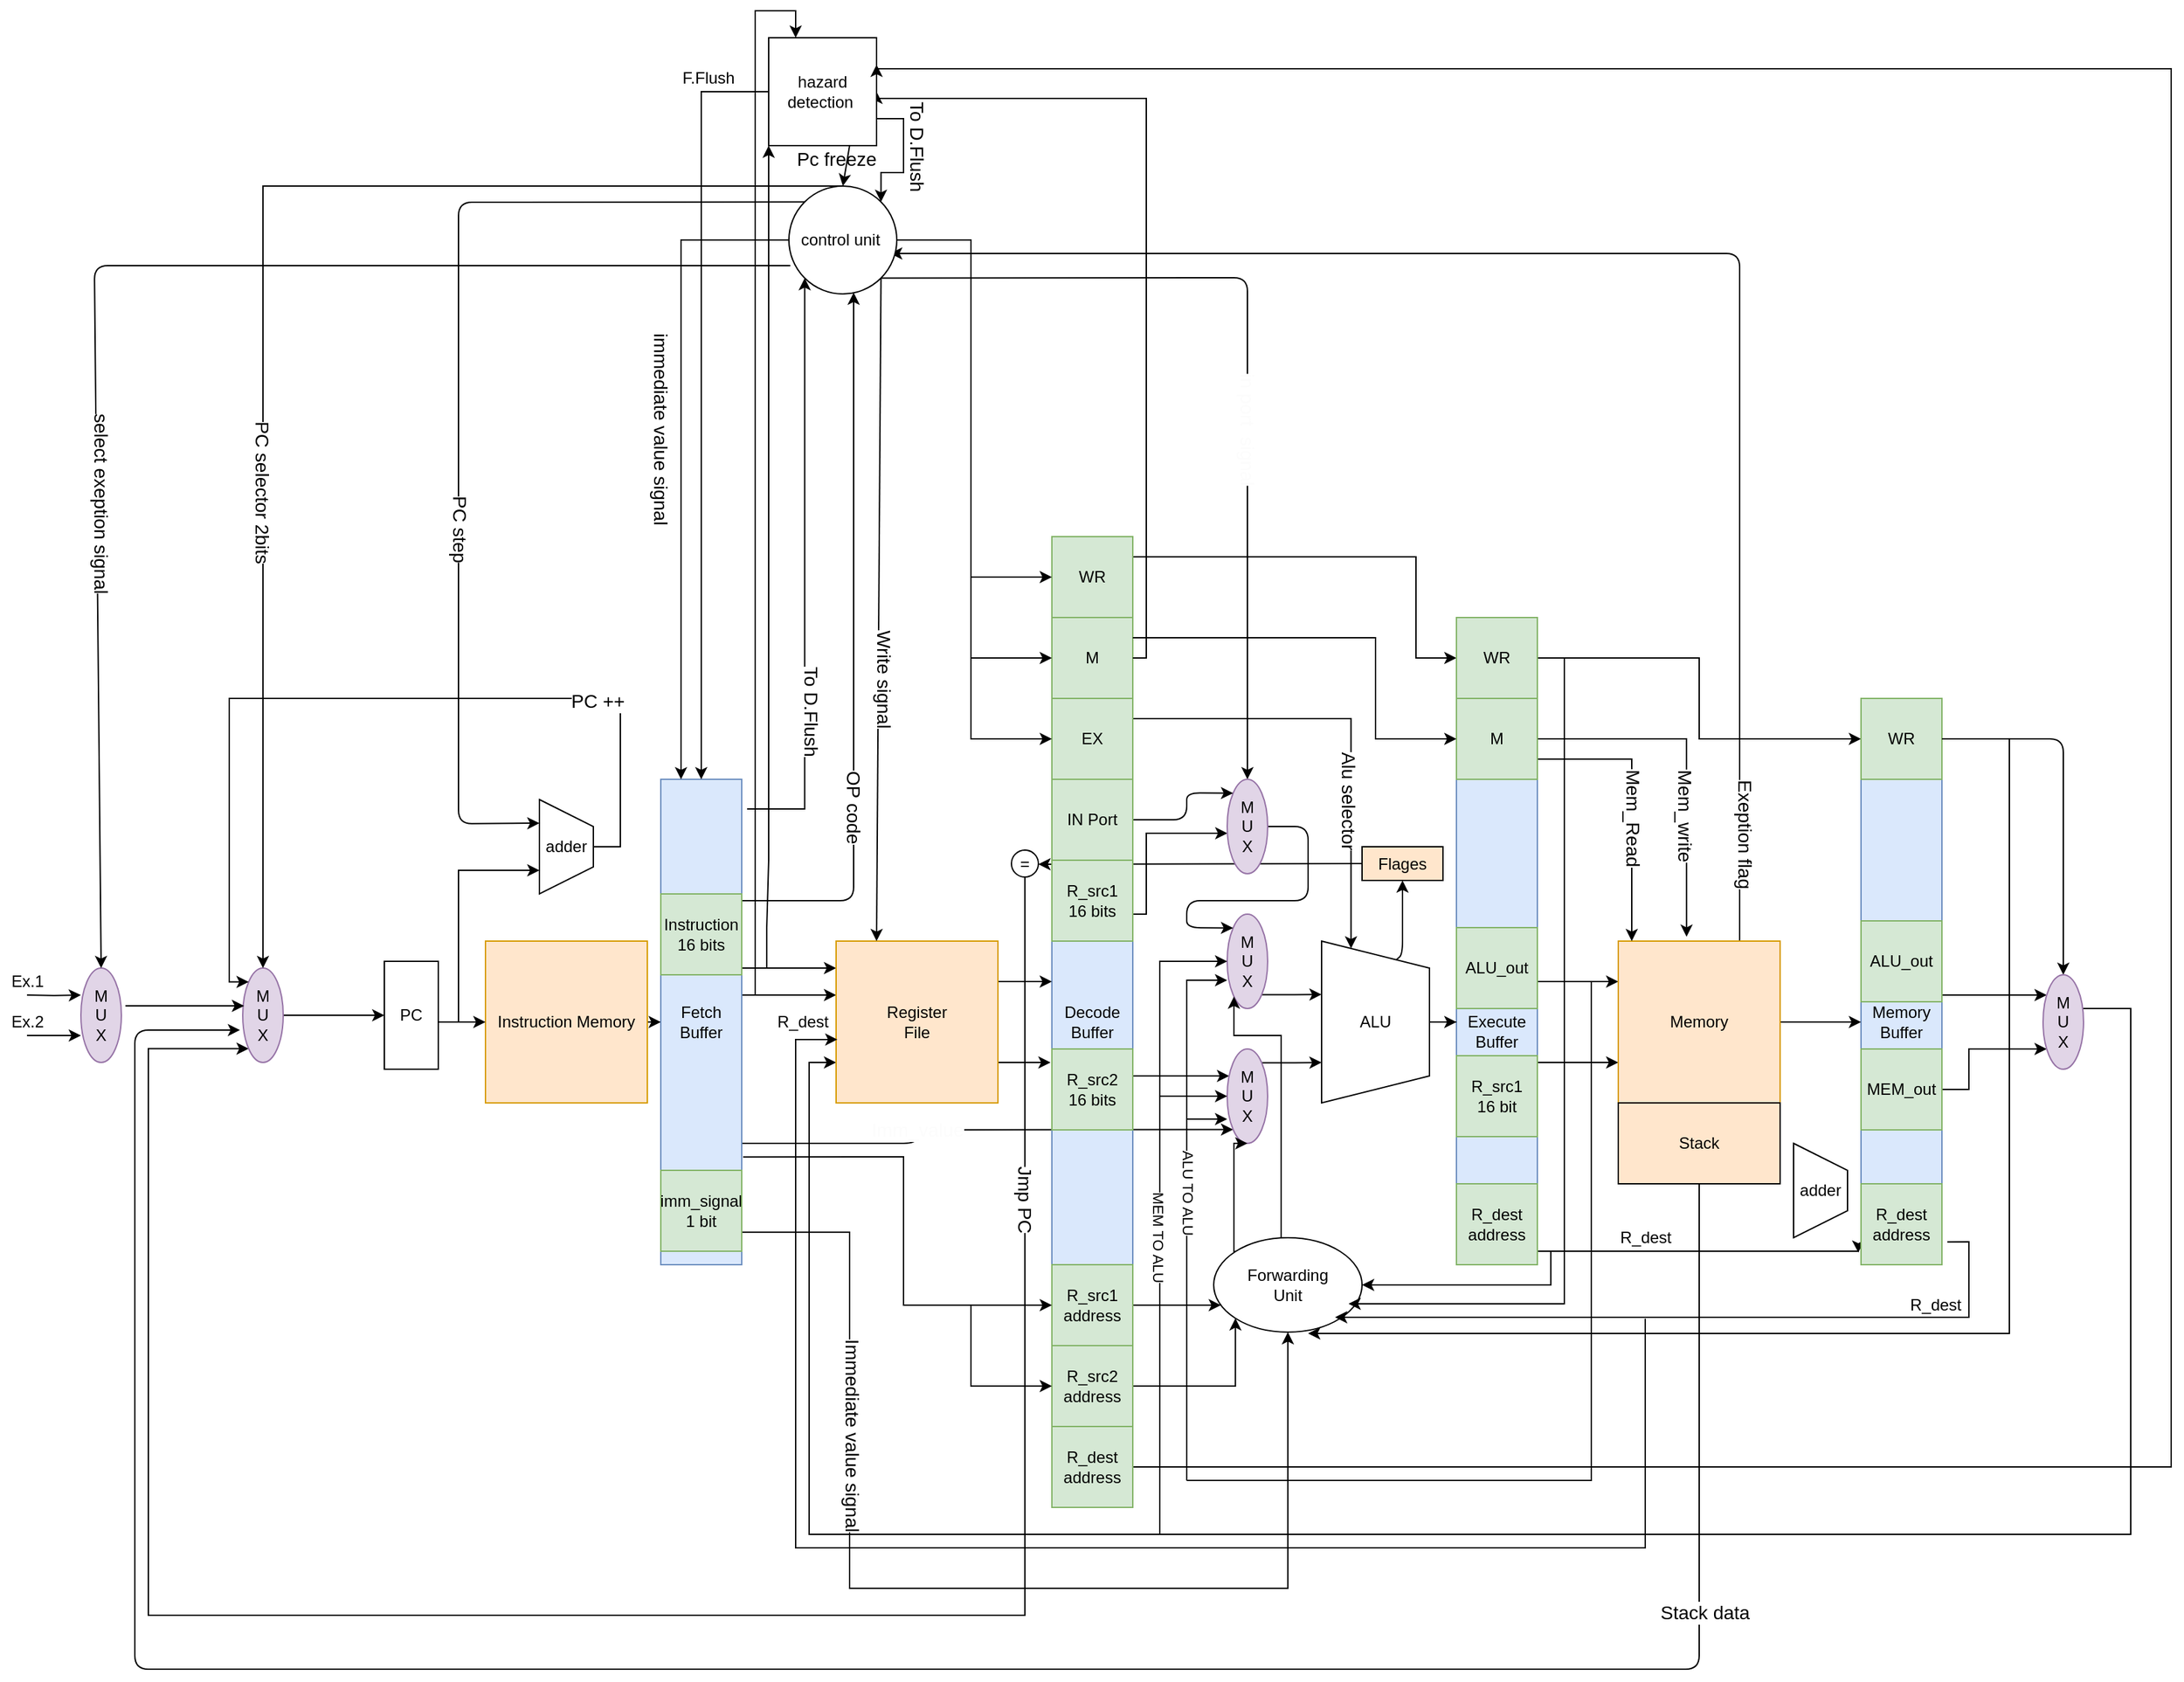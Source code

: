 <mxfile>
    <diagram id="UJL6824CqROOyuCpoqxd" name="Page-1">
        <mxGraphModel dx="753" dy="1568" grid="1" gridSize="10" guides="1" tooltips="1" connect="1" arrows="1" fold="1" page="1" pageScale="1" pageWidth="850" pageHeight="1100" background="none" math="0" shadow="0">
            <root>
                <mxCell id="0"/>
                <mxCell id="1" parent="0"/>
                <mxCell id="RfPPVsYAJoz4dsqOc-ON-9" style="edgeStyle=orthogonalEdgeStyle;rounded=0;orthogonalLoop=1;jettySize=auto;html=1;entryX=0;entryY=0.5;entryDx=0;entryDy=0;" parent="1" source="RfPPVsYAJoz4dsqOc-ON-1" target="RfPPVsYAJoz4dsqOc-ON-8" edge="1">
                    <mxGeometry relative="1" as="geometry"/>
                </mxCell>
                <mxCell id="RfPPVsYAJoz4dsqOc-ON-1" value="&lt;font color=&quot;#000000&quot;&gt;Instruction Memory&lt;/font&gt;" style="whiteSpace=wrap;html=1;aspect=fixed;fillColor=#ffe6cc;strokeColor=#d79b00;" parent="1" vertex="1">
                    <mxGeometry x="480" y="460" width="120" height="120" as="geometry"/>
                </mxCell>
                <mxCell id="RfPPVsYAJoz4dsqOc-ON-5" style="edgeStyle=orthogonalEdgeStyle;rounded=0;orthogonalLoop=1;jettySize=auto;html=1;entryX=0;entryY=0.5;entryDx=0;entryDy=0;" parent="1" source="RfPPVsYAJoz4dsqOc-ON-4" target="RfPPVsYAJoz4dsqOc-ON-1" edge="1">
                    <mxGeometry relative="1" as="geometry">
                        <Array as="points">
                            <mxPoint x="460" y="520"/>
                            <mxPoint x="460" y="520"/>
                        </Array>
                    </mxGeometry>
                </mxCell>
                <mxCell id="RfPPVsYAJoz4dsqOc-ON-4" value="PC" style="rounded=0;whiteSpace=wrap;html=1;direction=south;" parent="1" vertex="1">
                    <mxGeometry x="405" y="475" width="40" height="80" as="geometry"/>
                </mxCell>
                <mxCell id="RfPPVsYAJoz4dsqOc-ON-34" value="" style="edgeStyle=orthogonalEdgeStyle;rounded=0;orthogonalLoop=1;jettySize=auto;html=1;" parent="1" source="RfPPVsYAJoz4dsqOc-ON-8" target="RfPPVsYAJoz4dsqOc-ON-13" edge="1">
                    <mxGeometry relative="1" as="geometry">
                        <Array as="points">
                            <mxPoint x="720" y="480"/>
                            <mxPoint x="720" y="480"/>
                        </Array>
                    </mxGeometry>
                </mxCell>
                <mxCell id="RfPPVsYAJoz4dsqOc-ON-35" value="" style="edgeStyle=orthogonalEdgeStyle;rounded=0;orthogonalLoop=1;jettySize=auto;html=1;" parent="1" source="RfPPVsYAJoz4dsqOc-ON-8" target="RfPPVsYAJoz4dsqOc-ON-13" edge="1">
                    <mxGeometry relative="1" as="geometry">
                        <Array as="points">
                            <mxPoint x="710" y="500"/>
                            <mxPoint x="710" y="500"/>
                        </Array>
                    </mxGeometry>
                </mxCell>
                <mxCell id="eisTL26Y4feQtT8YzyBo-103" style="edgeStyle=orthogonalEdgeStyle;rounded=0;orthogonalLoop=1;jettySize=auto;html=1;exitX=1.067;exitY=0.061;exitDx=0;exitDy=0;endArrow=classic;endFill=1;entryX=0;entryY=1;entryDx=0;entryDy=0;exitPerimeter=0;" parent="1" source="RfPPVsYAJoz4dsqOc-ON-8" target="eisTL26Y4feQtT8YzyBo-77" edge="1">
                    <mxGeometry relative="1" as="geometry">
                        <mxPoint x="800" as="targetPoint"/>
                        <Array as="points">
                            <mxPoint x="717" y="362"/>
                        </Array>
                    </mxGeometry>
                </mxCell>
                <mxCell id="18" value="&lt;span style=&quot;font-size: 14px&quot;&gt;To D.Flush&lt;/span&gt;" style="edgeLabel;html=1;align=center;verticalAlign=middle;resizable=0;points=[];rotation=90;" vertex="1" connectable="0" parent="eisTL26Y4feQtT8YzyBo-103">
                    <mxGeometry x="-0.591" y="2" relative="1" as="geometry">
                        <mxPoint x="7" y="-26" as="offset"/>
                    </mxGeometry>
                </mxCell>
                <mxCell id="24" style="edgeStyle=none;html=1;exitX=1;exitY=0.25;exitDx=0;exitDy=0;entryX=0.6;entryY=0.988;entryDx=0;entryDy=0;entryPerimeter=0;" edge="1" parent="1" source="RfPPVsYAJoz4dsqOc-ON-8" target="eisTL26Y4feQtT8YzyBo-77">
                    <mxGeometry relative="1" as="geometry">
                        <Array as="points">
                            <mxPoint x="753" y="430"/>
                        </Array>
                    </mxGeometry>
                </mxCell>
                <mxCell id="25" value="&lt;font style=&quot;font-size: 14px&quot;&gt;OP code&lt;/font&gt;" style="edgeLabel;html=1;align=center;verticalAlign=middle;resizable=0;points=[];rotation=90;" vertex="1" connectable="0" parent="24">
                    <mxGeometry x="-0.386" relative="1" as="geometry">
                        <mxPoint y="11" as="offset"/>
                    </mxGeometry>
                </mxCell>
                <mxCell id="41" style="edgeStyle=none;html=1;exitX=1;exitY=0.75;exitDx=0;exitDy=0;entryX=0;entryY=1;entryDx=0;entryDy=0;" edge="1" parent="1" source="RfPPVsYAJoz4dsqOc-ON-8" target="j_qc3P-5auPdPMbNX9wX-20">
                    <mxGeometry relative="1" as="geometry">
                        <Array as="points">
                            <mxPoint x="800" y="610"/>
                            <mxPoint x="800" y="600"/>
                        </Array>
                    </mxGeometry>
                </mxCell>
                <mxCell id="57" value="&lt;font color=&quot;#fcfcfc&quot; style=&quot;font-size: 14px&quot;&gt;Imm_value&lt;/font&gt;" style="edgeLabel;html=1;align=center;verticalAlign=middle;resizable=0;points=[];" vertex="1" connectable="0" parent="41">
                    <mxGeometry x="-0.375" y="-3" relative="1" as="geometry">
                        <mxPoint x="13" y="-13" as="offset"/>
                    </mxGeometry>
                </mxCell>
                <mxCell id="RfPPVsYAJoz4dsqOc-ON-8" value="&lt;div&gt;&lt;font color=&quot;#000000&quot;&gt;Fetch&lt;/font&gt;&lt;/div&gt;&lt;div&gt;&lt;font color=&quot;#000000&quot;&gt;Buffer&lt;/font&gt;&lt;/div&gt;" style="rounded=0;whiteSpace=wrap;html=1;fillColor=#dae8fc;strokeColor=#6c8ebf;" parent="1" vertex="1">
                    <mxGeometry x="610" y="340" width="60" height="360" as="geometry"/>
                </mxCell>
                <mxCell id="j_qc3P-5auPdPMbNX9wX-24" value="" style="edgeStyle=orthogonalEdgeStyle;rounded=0;orthogonalLoop=1;jettySize=auto;html=1;" parent="1" source="RfPPVsYAJoz4dsqOc-ON-10" target="j_qc3P-5auPdPMbNX9wX-20" edge="1">
                    <mxGeometry relative="1" as="geometry">
                        <Array as="points">
                            <mxPoint x="970" y="560"/>
                            <mxPoint x="970" y="560"/>
                        </Array>
                    </mxGeometry>
                </mxCell>
                <mxCell id="j_qc3P-5auPdPMbNX9wX-25" value="" style="edgeStyle=orthogonalEdgeStyle;rounded=0;orthogonalLoop=1;jettySize=auto;html=1;" parent="1" source="RfPPVsYAJoz4dsqOc-ON-10" target="58" edge="1">
                    <mxGeometry relative="1" as="geometry">
                        <Array as="points">
                            <mxPoint x="970" y="440"/>
                            <mxPoint x="970" y="380"/>
                        </Array>
                        <mxPoint x="1010" y="390" as="targetPoint"/>
                    </mxGeometry>
                </mxCell>
                <mxCell id="RfPPVsYAJoz4dsqOc-ON-10" value="&lt;div&gt;&lt;font color=&quot;#000000&quot;&gt;Decode&lt;br&gt;&lt;/font&gt;&lt;/div&gt;&lt;div&gt;&lt;font color=&quot;#000000&quot;&gt;Buffer&lt;/font&gt;&lt;/div&gt;" style="rounded=0;whiteSpace=wrap;html=1;fillColor=#dae8fc;strokeColor=#6c8ebf;" parent="1" vertex="1">
                    <mxGeometry x="900" y="340" width="60" height="360" as="geometry"/>
                </mxCell>
                <mxCell id="j_qc3P-5auPdPMbNX9wX-47" value="" style="edgeStyle=orthogonalEdgeStyle;rounded=0;orthogonalLoop=1;jettySize=auto;html=1;" parent="1" source="RfPPVsYAJoz4dsqOc-ON-11" target="j_qc3P-5auPdPMbNX9wX-45" edge="1">
                    <mxGeometry relative="1" as="geometry">
                        <Array as="points">
                            <mxPoint x="1290" y="490"/>
                            <mxPoint x="1290" y="490"/>
                        </Array>
                    </mxGeometry>
                </mxCell>
                <mxCell id="j_qc3P-5auPdPMbNX9wX-48" value="" style="edgeStyle=orthogonalEdgeStyle;rounded=0;orthogonalLoop=1;jettySize=auto;html=1;" parent="1" source="RfPPVsYAJoz4dsqOc-ON-11" target="j_qc3P-5auPdPMbNX9wX-45" edge="1">
                    <mxGeometry relative="1" as="geometry">
                        <Array as="points">
                            <mxPoint x="1290" y="550"/>
                            <mxPoint x="1290" y="550"/>
                        </Array>
                    </mxGeometry>
                </mxCell>
                <mxCell id="j_qc3P-5auPdPMbNX9wX-61" style="edgeStyle=orthogonalEdgeStyle;rounded=0;orthogonalLoop=1;jettySize=auto;html=1;exitX=1;exitY=1;exitDx=0;exitDy=0;entryX=-0.033;entryY=0.975;entryDx=0;entryDy=0;entryPerimeter=0;verticalAlign=middle;" parent="1" source="RfPPVsYAJoz4dsqOc-ON-11" target="RfPPVsYAJoz4dsqOc-ON-12" edge="1">
                    <mxGeometry relative="1" as="geometry">
                        <Array as="points">
                            <mxPoint x="1260" y="690"/>
                            <mxPoint x="1498" y="690"/>
                        </Array>
                    </mxGeometry>
                </mxCell>
                <mxCell id="RfPPVsYAJoz4dsqOc-ON-11" value="&lt;div&gt;&lt;font color=&quot;#000000&quot;&gt;&lt;br&gt;&lt;/font&gt;&lt;/div&gt;&lt;div&gt;&lt;font color=&quot;#000000&quot;&gt;Execute&lt;br&gt;&lt;/font&gt;&lt;/div&gt;&lt;div&gt;&lt;font color=&quot;#000000&quot;&gt;Buffer&lt;/font&gt;&lt;/div&gt;" style="rounded=0;whiteSpace=wrap;html=1;fillColor=#dae8fc;strokeColor=#6c8ebf;" parent="1" vertex="1">
                    <mxGeometry x="1200" y="340" width="60" height="360" as="geometry"/>
                </mxCell>
                <mxCell id="j_qc3P-5auPdPMbNX9wX-68" value="" style="edgeStyle=orthogonalEdgeStyle;rounded=0;orthogonalLoop=1;jettySize=auto;html=1;exitX=1;exitY=0.5;exitDx=0;exitDy=0;" parent="1" source="78" target="j_qc3P-5auPdPMbNX9wX-67" edge="1">
                    <mxGeometry relative="1" as="geometry">
                        <Array as="points">
                            <mxPoint x="1580" y="570"/>
                            <mxPoint x="1580" y="540"/>
                        </Array>
                    </mxGeometry>
                </mxCell>
                <mxCell id="j_qc3P-5auPdPMbNX9wX-69" value="" style="edgeStyle=orthogonalEdgeStyle;rounded=0;orthogonalLoop=1;jettySize=auto;html=1;" parent="1" source="RfPPVsYAJoz4dsqOc-ON-12" target="j_qc3P-5auPdPMbNX9wX-67" edge="1">
                    <mxGeometry relative="1" as="geometry">
                        <Array as="points">
                            <mxPoint x="1590" y="500"/>
                            <mxPoint x="1590" y="500"/>
                        </Array>
                    </mxGeometry>
                </mxCell>
                <mxCell id="RfPPVsYAJoz4dsqOc-ON-12" value="&lt;div&gt;&lt;font color=&quot;#000000&quot;&gt;Memory&lt;/font&gt;&lt;/div&gt;&lt;div&gt;&lt;font color=&quot;#000000&quot;&gt;Buffer&lt;/font&gt;&lt;/div&gt;" style="rounded=0;whiteSpace=wrap;html=1;fillColor=#dae8fc;strokeColor=#6c8ebf;" parent="1" vertex="1">
                    <mxGeometry x="1500" y="340" width="60" height="360" as="geometry"/>
                </mxCell>
                <mxCell id="RfPPVsYAJoz4dsqOc-ON-15" style="edgeStyle=orthogonalEdgeStyle;rounded=0;orthogonalLoop=1;jettySize=auto;html=1;exitX=1;exitY=0.75;exitDx=0;exitDy=0;" parent="1" source="RfPPVsYAJoz4dsqOc-ON-13" edge="1">
                    <mxGeometry relative="1" as="geometry">
                        <mxPoint x="899" y="550" as="targetPoint"/>
                    </mxGeometry>
                </mxCell>
                <mxCell id="RfPPVsYAJoz4dsqOc-ON-16" style="edgeStyle=orthogonalEdgeStyle;rounded=0;orthogonalLoop=1;jettySize=auto;html=1;exitX=1;exitY=0.25;exitDx=0;exitDy=0;" parent="1" source="RfPPVsYAJoz4dsqOc-ON-13" edge="1">
                    <mxGeometry relative="1" as="geometry">
                        <mxPoint x="900" y="490" as="targetPoint"/>
                    </mxGeometry>
                </mxCell>
                <mxCell id="eisTL26Y4feQtT8YzyBo-145" style="edgeStyle=orthogonalEdgeStyle;rounded=0;orthogonalLoop=1;jettySize=auto;html=1;endArrow=classic;endFill=1;entryX=0;entryY=0.75;entryDx=0;entryDy=0;" parent="1" source="j_qc3P-5auPdPMbNX9wX-67" target="RfPPVsYAJoz4dsqOc-ON-13" edge="1">
                    <mxGeometry relative="1" as="geometry">
                        <mxPoint x="1700" y="510" as="sourcePoint"/>
                        <Array as="points">
                            <mxPoint x="1700" y="510"/>
                            <mxPoint x="1700" y="900"/>
                            <mxPoint x="720" y="900"/>
                            <mxPoint x="720" y="550"/>
                        </Array>
                    </mxGeometry>
                </mxCell>
                <mxCell id="RfPPVsYAJoz4dsqOc-ON-13" value="&lt;div&gt;&lt;font color=&quot;#000000&quot;&gt;Register&lt;/font&gt;&lt;/div&gt;&lt;div&gt;&lt;font color=&quot;#000000&quot;&gt; File&lt;/font&gt;&lt;/div&gt;" style="whiteSpace=wrap;html=1;aspect=fixed;fillColor=#ffe6cc;strokeColor=#d79b00;" parent="1" vertex="1">
                    <mxGeometry x="740" y="460" width="120" height="120" as="geometry"/>
                </mxCell>
                <mxCell id="j_qc3P-5auPdPMbNX9wX-4" value="=" style="ellipse;whiteSpace=wrap;html=1;aspect=fixed;" parent="1" vertex="1">
                    <mxGeometry x="870" y="392.5" width="20" height="20" as="geometry"/>
                </mxCell>
                <mxCell id="eisTL26Y4feQtT8YzyBo-121" style="edgeStyle=orthogonalEdgeStyle;rounded=0;orthogonalLoop=1;jettySize=auto;html=1;exitX=1;exitY=0.933;exitDx=0;exitDy=0;endArrow=classic;endFill=1;entryX=0.5;entryY=1;entryDx=0;entryDy=0;exitPerimeter=0;" parent="1" source="RfPPVsYAJoz4dsqOc-ON-8" target="j_qc3P-5auPdPMbNX9wX-28" edge="1">
                    <mxGeometry relative="1" as="geometry">
                        <mxPoint x="1080" y="860" as="targetPoint"/>
                        <Array as="points">
                            <mxPoint x="750" y="676"/>
                            <mxPoint x="750" y="940"/>
                            <mxPoint x="1075" y="940"/>
                        </Array>
                    </mxGeometry>
                </mxCell>
                <mxCell id="17" value="&lt;font style=&quot;font-size: 14px&quot;&gt;Immediate value signal&lt;/font&gt;" style="edgeLabel;html=1;align=center;verticalAlign=middle;resizable=0;points=[];rotation=90;" vertex="1" connectable="0" parent="eisTL26Y4feQtT8YzyBo-121">
                    <mxGeometry x="-0.795" y="-2" relative="1" as="geometry">
                        <mxPoint x="4" y="142" as="offset"/>
                    </mxGeometry>
                </mxCell>
                <mxCell id="eisTL26Y4feQtT8YzyBo-161" style="edgeStyle=orthogonalEdgeStyle;rounded=0;orthogonalLoop=1;jettySize=auto;html=1;exitX=1;exitY=0.25;exitDx=0;exitDy=0;entryX=0;entryY=0.75;entryDx=0;entryDy=0;endArrow=classic;endFill=1;" parent="1" source="j_qc3P-5auPdPMbNX9wX-14" target="j_qc3P-5auPdPMbNX9wX-18" edge="1">
                    <mxGeometry relative="1" as="geometry"/>
                </mxCell>
                <mxCell id="50" value="&lt;font style=&quot;font-size: 14px&quot;&gt;Alu selector&lt;/font&gt;" style="edgeLabel;html=1;align=center;verticalAlign=middle;resizable=0;points=[];rotation=90;" vertex="1" connectable="0" parent="eisTL26Y4feQtT8YzyBo-161">
                    <mxGeometry x="0.371" y="-3" relative="1" as="geometry">
                        <mxPoint x="1" y="-6" as="offset"/>
                    </mxGeometry>
                </mxCell>
                <mxCell id="j_qc3P-5auPdPMbNX9wX-14" value="&lt;font color=&quot;#000000&quot;&gt;EX&lt;/font&gt;" style="whiteSpace=wrap;html=1;aspect=fixed;fillColor=#d5e8d4;strokeColor=#82b366;" parent="1" vertex="1">
                    <mxGeometry x="900" y="280" width="60" height="60" as="geometry"/>
                </mxCell>
                <mxCell id="eisTL26Y4feQtT8YzyBo-57" style="edgeStyle=orthogonalEdgeStyle;rounded=0;orthogonalLoop=1;jettySize=auto;html=1;exitX=1;exitY=0.25;exitDx=0;exitDy=0;endArrow=classic;endFill=1;entryX=0;entryY=0.5;entryDx=0;entryDy=0;" parent="1" source="j_qc3P-5auPdPMbNX9wX-15" target="j_qc3P-5auPdPMbNX9wX-53" edge="1">
                    <mxGeometry relative="1" as="geometry">
                        <mxPoint x="1041.447" y="120" as="targetPoint"/>
                        <Array as="points">
                            <mxPoint x="1170" y="175"/>
                            <mxPoint x="1170" y="250"/>
                        </Array>
                    </mxGeometry>
                </mxCell>
                <mxCell id="j_qc3P-5auPdPMbNX9wX-15" value="&lt;font color=&quot;#000000&quot;&gt;WR&lt;/font&gt;" style="whiteSpace=wrap;html=1;aspect=fixed;fillColor=#d5e8d4;strokeColor=#82b366;" parent="1" vertex="1">
                    <mxGeometry x="900" y="160" width="60" height="60" as="geometry"/>
                </mxCell>
                <mxCell id="j_qc3P-5auPdPMbNX9wX-16" value="&lt;font color=&quot;#000000&quot;&gt;M&lt;/font&gt;" style="whiteSpace=wrap;html=1;aspect=fixed;fillColor=#d5e8d4;strokeColor=#82b366;" parent="1" vertex="1">
                    <mxGeometry x="900" y="220" width="60" height="60" as="geometry"/>
                </mxCell>
                <mxCell id="j_qc3P-5auPdPMbNX9wX-46" value="" style="edgeStyle=orthogonalEdgeStyle;rounded=0;orthogonalLoop=1;jettySize=auto;html=1;" parent="1" source="j_qc3P-5auPdPMbNX9wX-18" target="RfPPVsYAJoz4dsqOc-ON-11" edge="1">
                    <mxGeometry relative="1" as="geometry"/>
                </mxCell>
                <mxCell id="30" style="edgeStyle=none;html=1;exitX=0;exitY=0.25;exitDx=0;exitDy=0;entryX=0.5;entryY=1;entryDx=0;entryDy=0;" edge="1" parent="1" source="j_qc3P-5auPdPMbNX9wX-18" target="29">
                    <mxGeometry relative="1" as="geometry">
                        <Array as="points">
                            <mxPoint x="1160" y="470"/>
                        </Array>
                    </mxGeometry>
                </mxCell>
                <mxCell id="j_qc3P-5auPdPMbNX9wX-18" value="ALU" style="shape=trapezoid;perimeter=trapezoidPerimeter;whiteSpace=wrap;html=1;fixedSize=1;direction=south;" parent="1" vertex="1">
                    <mxGeometry x="1100" y="460" width="80" height="120" as="geometry"/>
                </mxCell>
                <mxCell id="eisTL26Y4feQtT8YzyBo-156" style="edgeStyle=orthogonalEdgeStyle;rounded=0;orthogonalLoop=1;jettySize=auto;html=1;exitX=1;exitY=1;exitDx=0;exitDy=0;entryX=0.33;entryY=1;entryDx=0;entryDy=0;entryPerimeter=0;endArrow=classic;endFill=1;" parent="1" source="j_qc3P-5auPdPMbNX9wX-19" target="j_qc3P-5auPdPMbNX9wX-18" edge="1">
                    <mxGeometry relative="1" as="geometry"/>
                </mxCell>
                <mxCell id="j_qc3P-5auPdPMbNX9wX-19" value="&lt;div&gt;&lt;font color=&quot;#000000&quot;&gt;M&lt;/font&gt;&lt;/div&gt;&lt;div&gt;&lt;font color=&quot;#000000&quot;&gt;U&lt;/font&gt;&lt;/div&gt;&lt;div&gt;&lt;font color=&quot;#000000&quot;&gt;X&lt;/font&gt;&lt;/div&gt;" style="ellipse;whiteSpace=wrap;html=1;fillColor=#e1d5e7;strokeColor=#9673a6;" parent="1" vertex="1">
                    <mxGeometry x="1030" y="440" width="30" height="70" as="geometry"/>
                </mxCell>
                <mxCell id="eisTL26Y4feQtT8YzyBo-154" style="edgeStyle=orthogonalEdgeStyle;rounded=0;orthogonalLoop=1;jettySize=auto;html=1;exitX=1;exitY=0;exitDx=0;exitDy=0;entryX=0.75;entryY=1;entryDx=0;entryDy=0;endArrow=classic;endFill=1;" parent="1" source="j_qc3P-5auPdPMbNX9wX-20" target="j_qc3P-5auPdPMbNX9wX-18" edge="1">
                    <mxGeometry relative="1" as="geometry"/>
                </mxCell>
                <mxCell id="j_qc3P-5auPdPMbNX9wX-20" value="&lt;div&gt;&lt;font color=&quot;#000000&quot;&gt;M&lt;/font&gt;&lt;/div&gt;&lt;div&gt;&lt;font color=&quot;#000000&quot;&gt;U&lt;/font&gt;&lt;/div&gt;&lt;div&gt;&lt;font color=&quot;#000000&quot;&gt;X&lt;/font&gt;&lt;/div&gt;" style="ellipse;whiteSpace=wrap;html=1;fillColor=#e1d5e7;strokeColor=#9673a6;" parent="1" vertex="1">
                    <mxGeometry x="1030" y="540" width="30" height="70" as="geometry"/>
                </mxCell>
                <mxCell id="j_qc3P-5auPdPMbNX9wX-29" style="edgeStyle=orthogonalEdgeStyle;rounded=0;orthogonalLoop=1;jettySize=auto;html=1;exitX=0.5;exitY=0;exitDx=0;exitDy=0;" parent="1" source="j_qc3P-5auPdPMbNX9wX-28" target="j_qc3P-5auPdPMbNX9wX-19" edge="1">
                    <mxGeometry relative="1" as="geometry">
                        <Array as="points">
                            <mxPoint x="1070" y="680"/>
                            <mxPoint x="1070" y="530"/>
                            <mxPoint x="1035" y="530"/>
                        </Array>
                    </mxGeometry>
                </mxCell>
                <mxCell id="j_qc3P-5auPdPMbNX9wX-30" style="edgeStyle=orthogonalEdgeStyle;rounded=0;orthogonalLoop=1;jettySize=auto;html=1;exitX=0;exitY=0;exitDx=0;exitDy=0;entryX=0.5;entryY=1;entryDx=0;entryDy=0;" parent="1" source="j_qc3P-5auPdPMbNX9wX-28" target="j_qc3P-5auPdPMbNX9wX-20" edge="1">
                    <mxGeometry relative="1" as="geometry">
                        <Array as="points">
                            <mxPoint x="1035" y="690"/>
                        </Array>
                    </mxGeometry>
                </mxCell>
                <mxCell id="j_qc3P-5auPdPMbNX9wX-28" value="&lt;div&gt;Forwarding&lt;/div&gt;&lt;div&gt;Unit&lt;br&gt;&lt;/div&gt;" style="ellipse;whiteSpace=wrap;html=1;" parent="1" vertex="1">
                    <mxGeometry x="1020" y="680" width="110" height="70" as="geometry"/>
                </mxCell>
                <mxCell id="j_qc3P-5auPdPMbNX9wX-32" value="" style="endArrow=none;html=1;rounded=0;" parent="1" edge="1">
                    <mxGeometry width="50" height="50" relative="1" as="geometry">
                        <mxPoint x="1000" y="860" as="sourcePoint"/>
                        <mxPoint x="1300" y="490" as="targetPoint"/>
                        <Array as="points">
                            <mxPoint x="1300" y="860"/>
                        </Array>
                    </mxGeometry>
                </mxCell>
                <mxCell id="j_qc3P-5auPdPMbNX9wX-33" value="" style="endArrow=classic;html=1;rounded=0;entryX=0;entryY=0.5;entryDx=0;entryDy=0;" parent="1" target="j_qc3P-5auPdPMbNX9wX-19" edge="1">
                    <mxGeometry width="50" height="50" relative="1" as="geometry">
                        <mxPoint x="980" y="900" as="sourcePoint"/>
                        <mxPoint x="980" y="480" as="targetPoint"/>
                        <Array as="points">
                            <mxPoint x="980" y="520"/>
                            <mxPoint x="980" y="475"/>
                        </Array>
                    </mxGeometry>
                </mxCell>
                <mxCell id="19" value="MEM TO ALU" style="edgeLabel;html=1;align=center;verticalAlign=middle;resizable=0;points=[];rotation=90;" vertex="1" connectable="0" parent="j_qc3P-5auPdPMbNX9wX-33">
                    <mxGeometry x="-0.07" y="1" relative="1" as="geometry">
                        <mxPoint as="offset"/>
                    </mxGeometry>
                </mxCell>
                <mxCell id="j_qc3P-5auPdPMbNX9wX-34" value="" style="endArrow=classic;html=1;rounded=0;entryX=0;entryY=0.5;entryDx=0;entryDy=0;" parent="1" target="j_qc3P-5auPdPMbNX9wX-20" edge="1">
                    <mxGeometry width="50" height="50" relative="1" as="geometry">
                        <mxPoint x="980" y="575" as="sourcePoint"/>
                        <mxPoint x="1120" y="580" as="targetPoint"/>
                    </mxGeometry>
                </mxCell>
                <mxCell id="j_qc3P-5auPdPMbNX9wX-36" value="" style="endArrow=classic;html=1;rounded=0;entryX=0;entryY=0.7;entryDx=0;entryDy=0;entryPerimeter=0;" parent="1" target="j_qc3P-5auPdPMbNX9wX-19" edge="1">
                    <mxGeometry width="50" height="50" relative="1" as="geometry">
                        <mxPoint x="1000" y="860" as="sourcePoint"/>
                        <mxPoint x="1000" y="490" as="targetPoint"/>
                        <Array as="points">
                            <mxPoint x="1000" y="489"/>
                        </Array>
                    </mxGeometry>
                </mxCell>
                <mxCell id="20" value="ALU TO ALU" style="edgeLabel;html=1;align=center;verticalAlign=middle;resizable=0;points=[];rotation=90;" vertex="1" connectable="0" parent="j_qc3P-5auPdPMbNX9wX-36">
                    <mxGeometry x="0.067" y="-1" relative="1" as="geometry">
                        <mxPoint as="offset"/>
                    </mxGeometry>
                </mxCell>
                <mxCell id="j_qc3P-5auPdPMbNX9wX-37" value="" style="endArrow=classic;html=1;rounded=0;entryX=0;entryY=0.743;entryDx=0;entryDy=0;entryPerimeter=0;" parent="1" target="j_qc3P-5auPdPMbNX9wX-20" edge="1">
                    <mxGeometry width="50" height="50" relative="1" as="geometry">
                        <mxPoint x="1000" y="592" as="sourcePoint"/>
                        <mxPoint x="1020" y="600" as="targetPoint"/>
                    </mxGeometry>
                </mxCell>
                <mxCell id="j_qc3P-5auPdPMbNX9wX-43" style="edgeStyle=orthogonalEdgeStyle;rounded=0;orthogonalLoop=1;jettySize=auto;html=1;exitX=1;exitY=0.5;exitDx=0;exitDy=0;entryX=0;entryY=1;entryDx=0;entryDy=0;" parent="1" source="j_qc3P-5auPdPMbNX9wX-39" target="j_qc3P-5auPdPMbNX9wX-28" edge="1">
                    <mxGeometry relative="1" as="geometry"/>
                </mxCell>
                <mxCell id="j_qc3P-5auPdPMbNX9wX-39" value="&lt;font color=&quot;#000000&quot;&gt;R_src2&lt;br&gt;&lt;/font&gt;&lt;span style=&quot;color: rgb(0 , 0 , 0)&quot;&gt;address&lt;/span&gt;&lt;font color=&quot;#000000&quot;&gt;&lt;br&gt;&lt;/font&gt;" style="whiteSpace=wrap;html=1;aspect=fixed;fillColor=#d5e8d4;strokeColor=#82b366;" parent="1" vertex="1">
                    <mxGeometry x="900" y="760" width="60" height="60" as="geometry"/>
                </mxCell>
                <mxCell id="j_qc3P-5auPdPMbNX9wX-42" value="" style="edgeStyle=orthogonalEdgeStyle;rounded=0;orthogonalLoop=1;jettySize=auto;html=1;" parent="1" source="j_qc3P-5auPdPMbNX9wX-40" target="j_qc3P-5auPdPMbNX9wX-28" edge="1">
                    <mxGeometry relative="1" as="geometry">
                        <Array as="points">
                            <mxPoint x="1020" y="740"/>
                            <mxPoint x="1020" y="740"/>
                        </Array>
                    </mxGeometry>
                </mxCell>
                <mxCell id="j_qc3P-5auPdPMbNX9wX-40" value="&lt;font color=&quot;#000000&quot;&gt;R_src1&lt;br&gt;address&lt;br&gt;&lt;/font&gt;" style="whiteSpace=wrap;html=1;aspect=fixed;fillColor=#d5e8d4;strokeColor=#82b366;" parent="1" vertex="1">
                    <mxGeometry x="900" y="700" width="60" height="60" as="geometry"/>
                </mxCell>
                <mxCell id="j_qc3P-5auPdPMbNX9wX-41" value="" style="endArrow=classic;html=1;rounded=0;entryX=0;entryY=0.5;entryDx=0;entryDy=0;exitX=1.017;exitY=0.778;exitDx=0;exitDy=0;exitPerimeter=0;" parent="1" source="RfPPVsYAJoz4dsqOc-ON-8" target="j_qc3P-5auPdPMbNX9wX-40" edge="1">
                    <mxGeometry width="50" height="50" relative="1" as="geometry">
                        <mxPoint x="710" y="620" as="sourcePoint"/>
                        <mxPoint x="1020" y="670" as="targetPoint"/>
                        <Array as="points">
                            <mxPoint x="790" y="620"/>
                            <mxPoint x="790" y="730"/>
                        </Array>
                    </mxGeometry>
                </mxCell>
                <mxCell id="j_qc3P-5auPdPMbNX9wX-44" value="" style="endArrow=classic;html=1;rounded=0;entryX=0;entryY=0.5;entryDx=0;entryDy=0;" parent="1" target="j_qc3P-5auPdPMbNX9wX-39" edge="1">
                    <mxGeometry width="50" height="50" relative="1" as="geometry">
                        <mxPoint x="840" y="730" as="sourcePoint"/>
                        <mxPoint x="1020" y="670" as="targetPoint"/>
                        <Array as="points">
                            <mxPoint x="840" y="790"/>
                        </Array>
                    </mxGeometry>
                </mxCell>
                <mxCell id="j_qc3P-5auPdPMbNX9wX-49" value="" style="edgeStyle=orthogonalEdgeStyle;rounded=0;orthogonalLoop=1;jettySize=auto;html=1;" parent="1" source="j_qc3P-5auPdPMbNX9wX-45" target="RfPPVsYAJoz4dsqOc-ON-12" edge="1">
                    <mxGeometry relative="1" as="geometry"/>
                </mxCell>
                <mxCell id="48" style="edgeStyle=none;html=1;exitX=0.75;exitY=0;exitDx=0;exitDy=0;entryX=0.938;entryY=0.625;entryDx=0;entryDy=0;entryPerimeter=0;" edge="1" parent="1" source="j_qc3P-5auPdPMbNX9wX-45" target="eisTL26Y4feQtT8YzyBo-77">
                    <mxGeometry relative="1" as="geometry">
                        <Array as="points">
                            <mxPoint x="1410" y="-50"/>
                        </Array>
                    </mxGeometry>
                </mxCell>
                <mxCell id="49" value="&lt;font style=&quot;font-size: 14px&quot;&gt;Exeption flag&lt;/font&gt;" style="edgeLabel;html=1;align=center;verticalAlign=middle;resizable=0;points=[];rotation=90;" vertex="1" connectable="0" parent="48">
                    <mxGeometry x="-0.821" y="-4" relative="1" as="geometry">
                        <mxPoint y="22" as="offset"/>
                    </mxGeometry>
                </mxCell>
                <mxCell id="j_qc3P-5auPdPMbNX9wX-45" value="&lt;font color=&quot;#000000&quot;&gt;Memory&lt;/font&gt;" style="whiteSpace=wrap;html=1;aspect=fixed;fillColor=#ffe6cc;strokeColor=#d79b00;" parent="1" vertex="1">
                    <mxGeometry x="1320" y="460" width="120" height="120" as="geometry"/>
                </mxCell>
                <mxCell id="j_qc3P-5auPdPMbNX9wX-56" value="" style="edgeStyle=orthogonalEdgeStyle;rounded=0;orthogonalLoop=1;jettySize=auto;html=1;" parent="1" source="j_qc3P-5auPdPMbNX9wX-53" target="j_qc3P-5auPdPMbNX9wX-55" edge="1">
                    <mxGeometry relative="1" as="geometry"/>
                </mxCell>
                <mxCell id="j_qc3P-5auPdPMbNX9wX-53" value="&lt;font color=&quot;#000000&quot;&gt;WR&lt;/font&gt;" style="whiteSpace=wrap;html=1;aspect=fixed;fillColor=#d5e8d4;strokeColor=#82b366;" parent="1" vertex="1">
                    <mxGeometry x="1200" y="220" width="60" height="60" as="geometry"/>
                </mxCell>
                <mxCell id="79" style="edgeStyle=none;html=1;exitX=1;exitY=0.5;exitDx=0;exitDy=0;entryX=0.5;entryY=0;entryDx=0;entryDy=0;" edge="1" parent="1" source="j_qc3P-5auPdPMbNX9wX-55" target="j_qc3P-5auPdPMbNX9wX-67">
                    <mxGeometry relative="1" as="geometry">
                        <Array as="points">
                            <mxPoint x="1650" y="310"/>
                        </Array>
                    </mxGeometry>
                </mxCell>
                <mxCell id="j_qc3P-5auPdPMbNX9wX-55" value="&lt;font color=&quot;#000000&quot;&gt;WR&lt;/font&gt;" style="whiteSpace=wrap;html=1;aspect=fixed;fillColor=#d5e8d4;strokeColor=#82b366;" parent="1" vertex="1">
                    <mxGeometry x="1500" y="280" width="60" height="60" as="geometry"/>
                </mxCell>
                <mxCell id="eisTL26Y4feQtT8YzyBo-124" style="edgeStyle=orthogonalEdgeStyle;rounded=0;orthogonalLoop=1;jettySize=auto;html=1;exitX=1;exitY=0.5;exitDx=0;exitDy=0;entryX=0.422;entryY=-0.027;entryDx=0;entryDy=0;entryPerimeter=0;endArrow=classic;endFill=1;" parent="1" source="j_qc3P-5auPdPMbNX9wX-57" target="j_qc3P-5auPdPMbNX9wX-45" edge="1">
                    <mxGeometry relative="1" as="geometry"/>
                </mxCell>
                <mxCell id="45" value="&lt;font style=&quot;font-size: 14px&quot;&gt;Mem_write&lt;/font&gt;" style="edgeLabel;html=1;align=center;verticalAlign=middle;resizable=0;points=[];rotation=90;" vertex="1" connectable="0" parent="eisTL26Y4feQtT8YzyBo-124">
                    <mxGeometry x="0.302" y="-1" relative="1" as="geometry">
                        <mxPoint as="offset"/>
                    </mxGeometry>
                </mxCell>
                <mxCell id="eisTL26Y4feQtT8YzyBo-125" style="edgeStyle=orthogonalEdgeStyle;rounded=0;orthogonalLoop=1;jettySize=auto;html=1;exitX=1;exitY=0.75;exitDx=0;exitDy=0;endArrow=classic;endFill=1;" parent="1" source="j_qc3P-5auPdPMbNX9wX-57" edge="1">
                    <mxGeometry relative="1" as="geometry">
                        <mxPoint x="1330" y="460" as="targetPoint"/>
                        <Array as="points">
                            <mxPoint x="1330" y="325"/>
                        </Array>
                    </mxGeometry>
                </mxCell>
                <mxCell id="44" value="&lt;font style=&quot;font-size: 14px&quot;&gt;Mem_Read&lt;/font&gt;" style="edgeLabel;html=1;align=center;verticalAlign=middle;resizable=0;points=[];rotation=90;" vertex="1" connectable="0" parent="eisTL26Y4feQtT8YzyBo-125">
                    <mxGeometry x="0.102" y="1" relative="1" as="geometry">
                        <mxPoint as="offset"/>
                    </mxGeometry>
                </mxCell>
                <mxCell id="j_qc3P-5auPdPMbNX9wX-57" value="&lt;font color=&quot;#000000&quot;&gt;M&lt;/font&gt;" style="whiteSpace=wrap;html=1;aspect=fixed;fillColor=#d5e8d4;strokeColor=#82b366;" parent="1" vertex="1">
                    <mxGeometry x="1200" y="280" width="60" height="60" as="geometry"/>
                </mxCell>
                <mxCell id="j_qc3P-5auPdPMbNX9wX-59" value="" style="endArrow=classic;html=1;rounded=0;" parent="1" edge="1">
                    <mxGeometry width="50" height="50" relative="1" as="geometry">
                        <mxPoint x="1280" y="250" as="sourcePoint"/>
                        <mxPoint x="1120" y="729" as="targetPoint"/>
                        <Array as="points">
                            <mxPoint x="1280" y="729"/>
                        </Array>
                    </mxGeometry>
                </mxCell>
                <mxCell id="j_qc3P-5auPdPMbNX9wX-62" value="" style="endArrow=classic;html=1;rounded=0;entryX=1;entryY=0.5;entryDx=0;entryDy=0;" parent="1" target="j_qc3P-5auPdPMbNX9wX-28" edge="1">
                    <mxGeometry width="50" height="50" relative="1" as="geometry">
                        <mxPoint x="1270" y="690" as="sourcePoint"/>
                        <mxPoint x="1240" y="570" as="targetPoint"/>
                        <Array as="points">
                            <mxPoint x="1270" y="715"/>
                        </Array>
                    </mxGeometry>
                </mxCell>
                <mxCell id="j_qc3P-5auPdPMbNX9wX-63" value="" style="endArrow=classic;html=1;rounded=0;exitX=1.067;exitY=0.953;exitDx=0;exitDy=0;exitPerimeter=0;" parent="1" source="RfPPVsYAJoz4dsqOc-ON-12" edge="1">
                    <mxGeometry width="50" height="50" relative="1" as="geometry">
                        <mxPoint x="1270" y="590" as="sourcePoint"/>
                        <mxPoint x="1110" y="739" as="targetPoint"/>
                        <Array as="points">
                            <mxPoint x="1580" y="683"/>
                            <mxPoint x="1580" y="739"/>
                        </Array>
                    </mxGeometry>
                </mxCell>
                <mxCell id="j_qc3P-5auPdPMbNX9wX-64" value="" style="endArrow=classic;html=1;rounded=0;exitX=1;exitY=0.5;exitDx=0;exitDy=0;" parent="1" source="j_qc3P-5auPdPMbNX9wX-55" edge="1">
                    <mxGeometry width="50" height="50" relative="1" as="geometry">
                        <mxPoint x="1280" y="620" as="sourcePoint"/>
                        <mxPoint x="1090" y="751" as="targetPoint"/>
                        <Array as="points">
                            <mxPoint x="1610" y="310"/>
                            <mxPoint x="1610" y="751"/>
                        </Array>
                    </mxGeometry>
                </mxCell>
                <mxCell id="j_qc3P-5auPdPMbNX9wX-66" value="" style="endArrow=classic;html=1;rounded=0;entryX=0.008;entryY=0.608;entryDx=0;entryDy=0;entryPerimeter=0;" parent="1" target="RfPPVsYAJoz4dsqOc-ON-13" edge="1">
                    <mxGeometry width="50" height="50" relative="1" as="geometry">
                        <mxPoint x="1340" y="740" as="sourcePoint"/>
                        <mxPoint x="720" y="540" as="targetPoint"/>
                        <Array as="points">
                            <mxPoint x="1340" y="910"/>
                            <mxPoint x="710" y="910"/>
                            <mxPoint x="710" y="533"/>
                        </Array>
                    </mxGeometry>
                </mxCell>
                <mxCell id="j_qc3P-5auPdPMbNX9wX-67" value="&lt;div&gt;&lt;font color=&quot;#000000&quot;&gt;M&lt;/font&gt;&lt;/div&gt;&lt;div&gt;&lt;font color=&quot;#000000&quot;&gt;U&lt;/font&gt;&lt;/div&gt;&lt;div&gt;&lt;font color=&quot;#000000&quot;&gt;X&lt;/font&gt;&lt;/div&gt;" style="ellipse;whiteSpace=wrap;html=1;fillColor=#e1d5e7;strokeColor=#9673a6;" parent="1" vertex="1">
                    <mxGeometry x="1635" y="485" width="30" height="70" as="geometry"/>
                </mxCell>
                <mxCell id="eisTL26Y4feQtT8YzyBo-158" value="" style="edgeStyle=orthogonalEdgeStyle;rounded=0;orthogonalLoop=1;jettySize=auto;html=1;endArrow=classic;endFill=1;" parent="1" source="eisTL26Y4feQtT8YzyBo-1" target="RfPPVsYAJoz4dsqOc-ON-4" edge="1">
                    <mxGeometry relative="1" as="geometry"/>
                </mxCell>
                <mxCell id="eisTL26Y4feQtT8YzyBo-162" style="edgeStyle=orthogonalEdgeStyle;rounded=0;orthogonalLoop=1;jettySize=auto;html=1;exitX=0.5;exitY=1;exitDx=0;exitDy=0;endArrow=classic;endFill=1;entryX=0;entryY=1;entryDx=0;entryDy=0;" parent="1" target="eisTL26Y4feQtT8YzyBo-1" edge="1" source="j_qc3P-5auPdPMbNX9wX-4">
                    <mxGeometry relative="1" as="geometry">
                        <mxPoint x="870" y="490" as="sourcePoint"/>
                        <Array as="points">
                            <mxPoint x="880" y="960"/>
                            <mxPoint x="230" y="960"/>
                            <mxPoint x="230" y="540"/>
                        </Array>
                    </mxGeometry>
                </mxCell>
                <mxCell id="36" value="&lt;font style=&quot;font-size: 14px&quot;&gt;Jmp PC&lt;/font&gt;" style="edgeLabel;html=1;align=center;verticalAlign=middle;resizable=0;points=[];rotation=90;" vertex="1" connectable="0" parent="eisTL26Y4feQtT8YzyBo-162">
                    <mxGeometry x="-0.957" y="2" relative="1" as="geometry">
                        <mxPoint x="-2" y="202" as="offset"/>
                    </mxGeometry>
                </mxCell>
                <mxCell id="eisTL26Y4feQtT8YzyBo-1" value="&lt;div&gt;&lt;font color=&quot;#000000&quot;&gt;M&lt;/font&gt;&lt;/div&gt;&lt;div&gt;&lt;font color=&quot;#000000&quot;&gt;U&lt;/font&gt;&lt;/div&gt;&lt;div&gt;&lt;font color=&quot;#000000&quot;&gt;X&lt;/font&gt;&lt;/div&gt;" style="ellipse;whiteSpace=wrap;html=1;fillColor=#e1d5e7;strokeColor=#9673a6;" parent="1" vertex="1">
                    <mxGeometry x="300" y="480" width="30" height="70" as="geometry"/>
                </mxCell>
                <mxCell id="eisTL26Y4feQtT8YzyBo-30" style="edgeStyle=orthogonalEdgeStyle;rounded=0;orthogonalLoop=1;jettySize=auto;html=1;exitX=0.75;exitY=1;exitDx=0;exitDy=0;endArrow=classic;endFill=1;entryX=0.75;entryY=1;entryDx=0;entryDy=0;" parent="1" target="eisTL26Y4feQtT8YzyBo-28" edge="1">
                    <mxGeometry relative="1" as="geometry">
                        <mxPoint x="460" y="520" as="sourcePoint"/>
                        <Array as="points">
                            <mxPoint x="460" y="408"/>
                        </Array>
                    </mxGeometry>
                </mxCell>
                <mxCell id="eisTL26Y4feQtT8YzyBo-28" value="adder" style="shape=trapezoid;perimeter=trapezoidPerimeter;whiteSpace=wrap;html=1;fixedSize=1;direction=south;" parent="1" vertex="1">
                    <mxGeometry x="520" y="355" width="40" height="70" as="geometry"/>
                </mxCell>
                <mxCell id="eisTL26Y4feQtT8YzyBo-35" style="edgeStyle=orthogonalEdgeStyle;rounded=0;orthogonalLoop=1;jettySize=auto;html=1;endArrow=classic;endFill=1;entryX=0;entryY=0;entryDx=0;entryDy=0;exitX=0.5;exitY=0;exitDx=0;exitDy=0;" parent="1" source="eisTL26Y4feQtT8YzyBo-28" target="eisTL26Y4feQtT8YzyBo-1" edge="1">
                    <mxGeometry relative="1" as="geometry">
                        <mxPoint x="240" y="500" as="targetPoint"/>
                        <Array as="points">
                            <mxPoint x="580" y="390"/>
                            <mxPoint x="580" y="280"/>
                            <mxPoint x="290" y="280"/>
                            <mxPoint x="290" y="490"/>
                        </Array>
                    </mxGeometry>
                </mxCell>
                <mxCell id="11" value="&lt;font style=&quot;font-size: 14px&quot;&gt;PC ++&lt;/font&gt;" style="edgeLabel;html=1;align=center;verticalAlign=middle;resizable=0;points=[];" vertex="1" connectable="0" parent="eisTL26Y4feQtT8YzyBo-35">
                    <mxGeometry x="-0.544" y="2" relative="1" as="geometry">
                        <mxPoint as="offset"/>
                    </mxGeometry>
                </mxCell>
                <mxCell id="eisTL26Y4feQtT8YzyBo-69" value="Ex.1" style="text;html=1;resizable=0;autosize=1;align=center;verticalAlign=middle;points=[];fillColor=none;strokeColor=none;rounded=0;" parent="1" vertex="1">
                    <mxGeometry x="120" y="480" width="40" height="20" as="geometry"/>
                </mxCell>
                <mxCell id="eisTL26Y4feQtT8YzyBo-73" value="Ex.2" style="text;html=1;resizable=0;autosize=1;align=center;verticalAlign=middle;points=[];fillColor=none;strokeColor=none;rounded=0;" parent="1" vertex="1">
                    <mxGeometry x="120" y="510" width="40" height="20" as="geometry"/>
                </mxCell>
                <mxCell id="eisTL26Y4feQtT8YzyBo-98" style="edgeStyle=orthogonalEdgeStyle;rounded=0;orthogonalLoop=1;jettySize=auto;html=1;exitX=1;exitY=0.5;exitDx=0;exitDy=0;endArrow=classic;endFill=1;entryX=0;entryY=0.5;entryDx=0;entryDy=0;" parent="1" source="eisTL26Y4feQtT8YzyBo-77" target="j_qc3P-5auPdPMbNX9wX-14" edge="1">
                    <mxGeometry relative="1" as="geometry">
                        <mxPoint x="791.38" y="220.37" as="targetPoint"/>
                        <Array as="points">
                            <mxPoint x="840" y="-60"/>
                            <mxPoint x="840" y="310"/>
                        </Array>
                    </mxGeometry>
                </mxCell>
                <mxCell id="eisTL26Y4feQtT8YzyBo-100" style="edgeStyle=orthogonalEdgeStyle;rounded=0;orthogonalLoop=1;jettySize=auto;html=1;exitX=0;exitY=0.5;exitDx=0;exitDy=0;entryX=0.25;entryY=0;entryDx=0;entryDy=0;endArrow=classic;endFill=1;" parent="1" source="eisTL26Y4feQtT8YzyBo-77" target="RfPPVsYAJoz4dsqOc-ON-8" edge="1">
                    <mxGeometry relative="1" as="geometry"/>
                </mxCell>
                <mxCell id="eisTL26Y4feQtT8YzyBo-147" style="edgeStyle=orthogonalEdgeStyle;rounded=0;orthogonalLoop=1;jettySize=auto;html=1;exitX=0.5;exitY=0;exitDx=0;exitDy=0;entryX=0.5;entryY=0;entryDx=0;entryDy=0;endArrow=classic;endFill=1;" parent="1" source="eisTL26Y4feQtT8YzyBo-77" target="eisTL26Y4feQtT8YzyBo-1" edge="1">
                    <mxGeometry relative="1" as="geometry">
                        <Array as="points">
                            <mxPoint x="315" y="-100"/>
                        </Array>
                    </mxGeometry>
                </mxCell>
                <mxCell id="12" value="&lt;font style=&quot;font-size: 14px&quot;&gt;PC selector 2bits&lt;/font&gt;" style="edgeLabel;html=1;align=center;verticalAlign=middle;resizable=0;points=[];rotation=90;" vertex="1" connectable="0" parent="eisTL26Y4feQtT8YzyBo-147">
                    <mxGeometry x="0.32" y="-2" relative="1" as="geometry">
                        <mxPoint x="2" y="-10" as="offset"/>
                    </mxGeometry>
                </mxCell>
                <mxCell id="26" style="edgeStyle=none;html=1;exitX=0;exitY=0;exitDx=0;exitDy=0;entryX=0.25;entryY=1;entryDx=0;entryDy=0;" edge="1" parent="1" source="eisTL26Y4feQtT8YzyBo-77" target="eisTL26Y4feQtT8YzyBo-28">
                    <mxGeometry relative="1" as="geometry">
                        <Array as="points">
                            <mxPoint x="460" y="-88"/>
                            <mxPoint x="460" y="373"/>
                        </Array>
                    </mxGeometry>
                </mxCell>
                <mxCell id="27" value="&lt;font style=&quot;font-size: 14px&quot;&gt;PC step&lt;/font&gt;" style="edgeLabel;html=1;align=center;verticalAlign=middle;resizable=0;points=[];rotation=90;" vertex="1" connectable="0" parent="26">
                    <mxGeometry x="0.282" y="1" relative="1" as="geometry">
                        <mxPoint as="offset"/>
                    </mxGeometry>
                </mxCell>
                <mxCell id="46" style="edgeStyle=none;html=1;exitX=1;exitY=1;exitDx=0;exitDy=0;entryX=0.25;entryY=0;entryDx=0;entryDy=0;" edge="1" parent="1" source="eisTL26Y4feQtT8YzyBo-77" target="RfPPVsYAJoz4dsqOc-ON-13">
                    <mxGeometry relative="1" as="geometry"/>
                </mxCell>
                <mxCell id="47" value="&lt;font style=&quot;font-size: 14px&quot;&gt;Write signal&lt;/font&gt;" style="edgeLabel;html=1;align=center;verticalAlign=middle;resizable=0;points=[];rotation=90;" vertex="1" connectable="0" parent="46">
                    <mxGeometry x="0.207" y="5" relative="1" as="geometry">
                        <mxPoint as="offset"/>
                    </mxGeometry>
                </mxCell>
                <mxCell id="63" style="edgeStyle=none;html=1;exitX=1;exitY=1;exitDx=0;exitDy=0;entryX=0.5;entryY=0;entryDx=0;entryDy=0;" edge="1" parent="1" source="eisTL26Y4feQtT8YzyBo-77" target="58">
                    <mxGeometry relative="1" as="geometry">
                        <Array as="points">
                            <mxPoint x="1045" y="-32"/>
                        </Array>
                    </mxGeometry>
                </mxCell>
                <mxCell id="64" value="&lt;span style=&quot;font-size: 14px&quot;&gt;&lt;font color=&quot;#fcfcfc&quot;&gt;in port&amp;nbsp; signal&lt;/font&gt;&lt;/span&gt;" style="edgeLabel;html=1;align=center;verticalAlign=middle;resizable=0;points=[];rotation=90;" vertex="1" connectable="0" parent="63">
                    <mxGeometry x="0.111" y="3" relative="1" as="geometry">
                        <mxPoint x="-3" y="26" as="offset"/>
                    </mxGeometry>
                </mxCell>
                <mxCell id="eisTL26Y4feQtT8YzyBo-77" value="control unit&amp;nbsp;" style="ellipse;whiteSpace=wrap;html=1;aspect=fixed;" parent="1" vertex="1">
                    <mxGeometry x="705" y="-100" width="80" height="80" as="geometry"/>
                </mxCell>
                <mxCell id="eisTL26Y4feQtT8YzyBo-94" style="edgeStyle=orthogonalEdgeStyle;rounded=0;orthogonalLoop=1;jettySize=auto;html=1;exitX=0;exitY=0.5;exitDx=0;exitDy=0;entryX=0.5;entryY=0;entryDx=0;entryDy=0;endArrow=classic;endFill=1;" parent="1" source="eisTL26Y4feQtT8YzyBo-78" target="RfPPVsYAJoz4dsqOc-ON-8" edge="1">
                    <mxGeometry relative="1" as="geometry">
                        <mxPoint x="670" y="280" as="targetPoint"/>
                    </mxGeometry>
                </mxCell>
                <mxCell id="eisTL26Y4feQtT8YzyBo-105" style="edgeStyle=orthogonalEdgeStyle;rounded=0;orthogonalLoop=1;jettySize=auto;html=1;exitX=1;exitY=0.75;exitDx=0;exitDy=0;entryX=1;entryY=0;entryDx=0;entryDy=0;endArrow=classic;endFill=1;" parent="1" source="eisTL26Y4feQtT8YzyBo-78" target="eisTL26Y4feQtT8YzyBo-77" edge="1">
                    <mxGeometry relative="1" as="geometry"/>
                </mxCell>
                <mxCell id="21" value="&lt;font style=&quot;font-size: 14px&quot;&gt;To D.Flush&lt;br&gt;&lt;/font&gt;" style="edgeLabel;html=1;align=center;verticalAlign=middle;resizable=0;points=[];rotation=90;" vertex="1" connectable="0" parent="eisTL26Y4feQtT8YzyBo-105">
                    <mxGeometry x="0.159" y="-1" relative="1" as="geometry">
                        <mxPoint x="11" y="-17" as="offset"/>
                    </mxGeometry>
                </mxCell>
                <mxCell id="eisTL26Y4feQtT8YzyBo-109" style="edgeStyle=orthogonalEdgeStyle;rounded=0;orthogonalLoop=1;jettySize=auto;html=1;exitX=1;exitY=0.5;exitDx=0;exitDy=0;endArrow=classic;endFill=1;entryX=1;entryY=0.5;entryDx=0;entryDy=0;" parent="1" target="eisTL26Y4feQtT8YzyBo-78" edge="1" source="j_qc3P-5auPdPMbNX9wX-16">
                    <mxGeometry relative="1" as="geometry">
                        <mxPoint x="970" y="240" as="sourcePoint"/>
                        <Array as="points">
                            <mxPoint x="970" y="250"/>
                            <mxPoint x="970" y="-165"/>
                        </Array>
                    </mxGeometry>
                </mxCell>
                <mxCell id="eisTL26Y4feQtT8YzyBo-143" style="edgeStyle=orthogonalEdgeStyle;rounded=0;orthogonalLoop=1;jettySize=auto;html=1;endArrow=classic;endFill=1;" parent="1" edge="1">
                    <mxGeometry relative="1" as="geometry">
                        <mxPoint x="680" y="500" as="sourcePoint"/>
                        <Array as="points">
                            <mxPoint x="680" y="-230"/>
                            <mxPoint x="710" y="-230"/>
                        </Array>
                        <mxPoint x="710" y="-210" as="targetPoint"/>
                    </mxGeometry>
                </mxCell>
                <mxCell id="67" style="edgeStyle=none;html=1;exitX=0.75;exitY=1;exitDx=0;exitDy=0;entryX=0.5;entryY=0;entryDx=0;entryDy=0;" edge="1" parent="1" source="eisTL26Y4feQtT8YzyBo-78" target="eisTL26Y4feQtT8YzyBo-77">
                    <mxGeometry relative="1" as="geometry"/>
                </mxCell>
                <mxCell id="eisTL26Y4feQtT8YzyBo-78" value="hazard detection&amp;nbsp;" style="whiteSpace=wrap;html=1;aspect=fixed;" parent="1" vertex="1">
                    <mxGeometry x="690" y="-210" width="80" height="80" as="geometry"/>
                </mxCell>
                <mxCell id="eisTL26Y4feQtT8YzyBo-47" style="edgeStyle=orthogonalEdgeStyle;rounded=0;orthogonalLoop=1;jettySize=auto;html=1;exitX=1;exitY=0.25;exitDx=0;exitDy=0;endArrow=classic;endFill=1;entryX=0;entryY=0.5;entryDx=0;entryDy=0;" parent="1" source="j_qc3P-5auPdPMbNX9wX-16" target="j_qc3P-5auPdPMbNX9wX-57" edge="1">
                    <mxGeometry relative="1" as="geometry">
                        <mxPoint x="1088.62" y="190.93" as="targetPoint"/>
                        <Array as="points">
                            <mxPoint x="1140" y="235"/>
                            <mxPoint x="1140" y="310"/>
                        </Array>
                    </mxGeometry>
                </mxCell>
                <mxCell id="eisTL26Y4feQtT8YzyBo-87" style="edgeStyle=orthogonalEdgeStyle;rounded=0;orthogonalLoop=1;jettySize=auto;html=1;entryX=0;entryY=0.5;entryDx=0;entryDy=0;endArrow=classic;endFill=1;" parent="1" target="j_qc3P-5auPdPMbNX9wX-15" edge="1">
                    <mxGeometry relative="1" as="geometry">
                        <mxPoint x="840" y="220" as="sourcePoint"/>
                        <Array as="points">
                            <mxPoint x="840" y="220"/>
                            <mxPoint x="840" y="190"/>
                        </Array>
                    </mxGeometry>
                </mxCell>
                <mxCell id="eisTL26Y4feQtT8YzyBo-88" style="edgeStyle=orthogonalEdgeStyle;rounded=0;orthogonalLoop=1;jettySize=auto;html=1;entryX=0;entryY=0.5;entryDx=0;entryDy=0;endArrow=classic;endFill=1;" parent="1" target="j_qc3P-5auPdPMbNX9wX-16" edge="1">
                    <mxGeometry relative="1" as="geometry">
                        <mxPoint x="840" y="220" as="sourcePoint"/>
                        <Array as="points">
                            <mxPoint x="840" y="220"/>
                            <mxPoint x="840" y="250"/>
                        </Array>
                    </mxGeometry>
                </mxCell>
                <mxCell id="eisTL26Y4feQtT8YzyBo-95" value="F.Flush" style="text;html=1;resizable=0;autosize=1;align=center;verticalAlign=middle;points=[];fillColor=none;strokeColor=none;rounded=0;" parent="1" vertex="1">
                    <mxGeometry x="620" y="-190" width="50" height="20" as="geometry"/>
                </mxCell>
                <mxCell id="eisTL26Y4feQtT8YzyBo-101" value="&lt;font style=&quot;font-size: 14px&quot;&gt;immediate value signal&lt;/font&gt;" style="text;html=1;resizable=0;autosize=1;align=center;verticalAlign=middle;points=[];fillColor=none;strokeColor=none;rounded=0;rotation=90;" parent="1" vertex="1">
                    <mxGeometry x="530" y="70" width="160" height="20" as="geometry"/>
                </mxCell>
                <mxCell id="eisTL26Y4feQtT8YzyBo-111" value="" style="endArrow=none;html=1;rounded=0;" parent="1" edge="1">
                    <mxGeometry width="50" height="50" relative="1" as="geometry">
                        <mxPoint x="500" y="660" as="sourcePoint"/>
                        <mxPoint x="500" y="660" as="targetPoint"/>
                    </mxGeometry>
                </mxCell>
                <mxCell id="eisTL26Y4feQtT8YzyBo-114" value="R_dest" style="text;html=1;resizable=0;autosize=1;align=center;verticalAlign=middle;points=[];fillColor=none;strokeColor=none;rounded=0;" parent="1" vertex="1">
                    <mxGeometry x="690" y="510" width="50" height="20" as="geometry"/>
                </mxCell>
                <mxCell id="eisTL26Y4feQtT8YzyBo-133" value="R_dest" style="text;html=1;resizable=0;autosize=1;align=center;verticalAlign=middle;points=[];fillColor=none;strokeColor=none;rounded=0;" parent="1" vertex="1">
                    <mxGeometry x="1315" y="670" width="50" height="20" as="geometry"/>
                </mxCell>
                <mxCell id="eisTL26Y4feQtT8YzyBo-134" value="R_dest" style="text;html=1;resizable=0;autosize=1;align=center;verticalAlign=middle;points=[];fillColor=none;strokeColor=none;rounded=0;" parent="1" vertex="1">
                    <mxGeometry x="1530" y="720" width="50" height="20" as="geometry"/>
                </mxCell>
                <mxCell id="eisTL26Y4feQtT8YzyBo-140" value="" style="endArrow=classic;html=1;rounded=0;entryX=0;entryY=1;entryDx=0;entryDy=0;" parent="1" target="eisTL26Y4feQtT8YzyBo-78" edge="1">
                    <mxGeometry width="50" height="50" relative="1" as="geometry">
                        <mxPoint x="688.57" y="480" as="sourcePoint"/>
                        <mxPoint x="688.57" y="400" as="targetPoint"/>
                        <Array as="points">
                            <mxPoint x="688.57" y="450"/>
                            <mxPoint x="690" y="400"/>
                        </Array>
                    </mxGeometry>
                </mxCell>
                <mxCell id="eisTL26Y4feQtT8YzyBo-159" style="edgeStyle=orthogonalEdgeStyle;rounded=0;orthogonalLoop=1;jettySize=auto;html=1;exitX=1;exitY=0.5;exitDx=0;exitDy=0;endArrow=classic;endFill=1;entryX=1;entryY=0.25;entryDx=0;entryDy=0;" parent="1" source="eisTL26Y4feQtT8YzyBo-144" target="eisTL26Y4feQtT8YzyBo-78" edge="1">
                    <mxGeometry relative="1" as="geometry">
                        <mxPoint x="980" y="-193.809" as="targetPoint"/>
                        <Array as="points">
                            <mxPoint x="1730" y="850"/>
                            <mxPoint x="1730" y="-187"/>
                        </Array>
                    </mxGeometry>
                </mxCell>
                <mxCell id="eisTL26Y4feQtT8YzyBo-144" value="&lt;font color=&quot;#000000&quot;&gt;R_dest&lt;br&gt;&lt;/font&gt;&lt;span style=&quot;color: rgb(0 , 0 , 0)&quot;&gt;address&lt;/span&gt;&lt;font color=&quot;#000000&quot;&gt;&lt;br&gt;&lt;/font&gt;" style="whiteSpace=wrap;html=1;aspect=fixed;fillColor=#d5e8d4;strokeColor=#82b366;" parent="1" vertex="1">
                    <mxGeometry x="900" y="820" width="60" height="60" as="geometry"/>
                </mxCell>
                <mxCell id="eisTL26Y4feQtT8YzyBo-148" value="" style="endArrow=classic;html=1;rounded=0;" parent="1" edge="1">
                    <mxGeometry width="50" height="50" relative="1" as="geometry">
                        <mxPoint x="140" y="500.0" as="sourcePoint"/>
                        <mxPoint x="180" y="500.0" as="targetPoint"/>
                        <Array as="points">
                            <mxPoint x="160" y="500.43"/>
                        </Array>
                    </mxGeometry>
                </mxCell>
                <mxCell id="eisTL26Y4feQtT8YzyBo-149" value="" style="endArrow=classic;html=1;rounded=0;" parent="1" edge="1">
                    <mxGeometry width="50" height="50" relative="1" as="geometry">
                        <mxPoint x="140" y="530" as="sourcePoint"/>
                        <mxPoint x="180" y="530" as="targetPoint"/>
                        <Array as="points">
                            <mxPoint x="160" y="530"/>
                        </Array>
                    </mxGeometry>
                </mxCell>
                <mxCell id="3" value="&lt;div&gt;&lt;font color=&quot;#000000&quot;&gt;M&lt;/font&gt;&lt;/div&gt;&lt;div&gt;&lt;font color=&quot;#000000&quot;&gt;U&lt;/font&gt;&lt;/div&gt;&lt;div&gt;&lt;font color=&quot;#000000&quot;&gt;X&lt;/font&gt;&lt;/div&gt;" style="ellipse;whiteSpace=wrap;html=1;fillColor=#e1d5e7;strokeColor=#9673a6;" vertex="1" parent="1">
                    <mxGeometry x="180" y="480" width="30" height="70" as="geometry"/>
                </mxCell>
                <mxCell id="4" value="" style="endArrow=classic;html=1;entryX=0.5;entryY=0;entryDx=0;entryDy=0;exitX=0.013;exitY=0.738;exitDx=0;exitDy=0;exitPerimeter=0;" edge="1" parent="1" source="eisTL26Y4feQtT8YzyBo-77" target="3">
                    <mxGeometry width="50" height="50" relative="1" as="geometry">
                        <mxPoint x="360" y="450" as="sourcePoint"/>
                        <mxPoint x="410" y="400" as="targetPoint"/>
                        <Array as="points">
                            <mxPoint x="190" y="-41"/>
                        </Array>
                    </mxGeometry>
                </mxCell>
                <mxCell id="6" value="&lt;font style=&quot;font-size: 14px&quot;&gt;select exeption signal&lt;/font&gt;" style="edgeLabel;html=1;align=center;verticalAlign=middle;resizable=0;points=[];rotation=90;" vertex="1" connectable="0" parent="4">
                    <mxGeometry x="0.25" relative="1" as="geometry">
                        <mxPoint x="4" y="44" as="offset"/>
                    </mxGeometry>
                </mxCell>
                <mxCell id="5" value="" style="endArrow=classic;html=1;exitX=1.1;exitY=0.4;exitDx=0;exitDy=0;entryX=0.033;entryY=0.4;entryDx=0;entryDy=0;entryPerimeter=0;exitPerimeter=0;" edge="1" parent="1" source="3" target="eisTL26Y4feQtT8YzyBo-1">
                    <mxGeometry width="50" height="50" relative="1" as="geometry">
                        <mxPoint x="290" y="470" as="sourcePoint"/>
                        <mxPoint x="340" y="420" as="targetPoint"/>
                    </mxGeometry>
                </mxCell>
                <mxCell id="8" value="" style="endArrow=classic;html=1;entryX=-0.067;entryY=0.657;entryDx=0;entryDy=0;entryPerimeter=0;exitX=0.5;exitY=1;exitDx=0;exitDy=0;" edge="1" parent="1" source="9" target="eisTL26Y4feQtT8YzyBo-1">
                    <mxGeometry width="50" height="50" relative="1" as="geometry">
                        <mxPoint x="1472" y="970" as="sourcePoint"/>
                        <mxPoint x="250" y="470" as="targetPoint"/>
                        <Array as="points">
                            <mxPoint x="1380" y="1000"/>
                            <mxPoint x="220" y="1000"/>
                            <mxPoint x="220" y="526"/>
                        </Array>
                    </mxGeometry>
                </mxCell>
                <mxCell id="10" value="&lt;font style=&quot;font-size: 14px&quot;&gt;Stack data&lt;/font&gt;" style="edgeLabel;html=1;align=center;verticalAlign=middle;resizable=0;points=[];" vertex="1" connectable="0" parent="8">
                    <mxGeometry x="-0.693" y="4" relative="1" as="geometry">
                        <mxPoint as="offset"/>
                    </mxGeometry>
                </mxCell>
                <mxCell id="9" value="&lt;font color=&quot;#000000&quot;&gt;Stack&lt;/font&gt;" style="rounded=0;whiteSpace=wrap;html=1;fillColor=#FFE6CC;" vertex="1" parent="1">
                    <mxGeometry x="1320" y="580" width="120" height="60" as="geometry"/>
                </mxCell>
                <mxCell id="33" style="edgeStyle=none;html=1;exitX=0;exitY=0.5;exitDx=0;exitDy=0;entryX=1;entryY=0.5;entryDx=0;entryDy=0;" edge="1" parent="1" source="29" target="j_qc3P-5auPdPMbNX9wX-4">
                    <mxGeometry relative="1" as="geometry">
                        <Array as="points">
                            <mxPoint x="890" y="403"/>
                        </Array>
                    </mxGeometry>
                </mxCell>
                <mxCell id="29" value="&lt;font color=&quot;#000000&quot;&gt;Flages&lt;/font&gt;" style="rounded=0;whiteSpace=wrap;html=1;fillColor=#FFE6CC;" vertex="1" parent="1">
                    <mxGeometry x="1130" y="390" width="60" height="25" as="geometry"/>
                </mxCell>
                <mxCell id="65" style="edgeStyle=none;html=1;exitX=1;exitY=0.5;exitDx=0;exitDy=0;entryX=0;entryY=0;entryDx=0;entryDy=0;" edge="1" parent="1" source="58" target="j_qc3P-5auPdPMbNX9wX-19">
                    <mxGeometry relative="1" as="geometry">
                        <Array as="points">
                            <mxPoint x="1090" y="375"/>
                            <mxPoint x="1090" y="430"/>
                            <mxPoint x="1000" y="430"/>
                            <mxPoint x="1000" y="450"/>
                        </Array>
                    </mxGeometry>
                </mxCell>
                <mxCell id="58" value="&lt;div&gt;&lt;font color=&quot;#000000&quot;&gt;M&lt;/font&gt;&lt;/div&gt;&lt;div&gt;&lt;font color=&quot;#000000&quot;&gt;U&lt;/font&gt;&lt;/div&gt;&lt;div&gt;&lt;font color=&quot;#000000&quot;&gt;X&lt;/font&gt;&lt;/div&gt;" style="ellipse;whiteSpace=wrap;html=1;fillColor=#e1d5e7;strokeColor=#9673a6;" vertex="1" parent="1">
                    <mxGeometry x="1030" y="340" width="30" height="70" as="geometry"/>
                </mxCell>
                <mxCell id="62" style="edgeStyle=none;html=1;exitX=1;exitY=0.5;exitDx=0;exitDy=0;entryX=0;entryY=0;entryDx=0;entryDy=0;" edge="1" parent="1" source="60" target="58">
                    <mxGeometry relative="1" as="geometry">
                        <Array as="points">
                            <mxPoint x="1000" y="370"/>
                            <mxPoint x="1000" y="350"/>
                        </Array>
                    </mxGeometry>
                </mxCell>
                <mxCell id="60" value="&lt;font color=&quot;#000000&quot;&gt;IN Port&lt;/font&gt;" style="whiteSpace=wrap;html=1;aspect=fixed;fillColor=#d5e8d4;strokeColor=#82b366;" vertex="1" parent="1">
                    <mxGeometry x="900" y="340" width="60" height="60" as="geometry"/>
                </mxCell>
                <mxCell id="68" value="&lt;span style=&quot;font-size: 14px&quot;&gt;Pc freeze&lt;br&gt;&lt;/span&gt;" style="text;html=1;align=center;verticalAlign=middle;resizable=0;points=[];autosize=1;strokeColor=none;" vertex="1" parent="1">
                    <mxGeometry x="705" y="-130" width="70" height="20" as="geometry"/>
                </mxCell>
                <mxCell id="69" value="&lt;font color=&quot;#000000&quot;&gt;Instruction&lt;br&gt;16 bits&lt;br&gt;&lt;/font&gt;" style="whiteSpace=wrap;html=1;aspect=fixed;fillColor=#d5e8d4;strokeColor=#82b366;" vertex="1" parent="1">
                    <mxGeometry x="610" y="425" width="60" height="60" as="geometry"/>
                </mxCell>
                <mxCell id="70" value="&lt;font color=&quot;#000000&quot;&gt;imm_signal&lt;br&gt;1 bit&lt;br&gt;&lt;/font&gt;" style="whiteSpace=wrap;html=1;aspect=fixed;fillColor=#d5e8d4;strokeColor=#82b366;" vertex="1" parent="1">
                    <mxGeometry x="610" y="630" width="60" height="60" as="geometry"/>
                </mxCell>
                <mxCell id="71" value="&lt;font color=&quot;#000000&quot;&gt;R_src2&lt;br&gt;16 bits&lt;br&gt;&lt;/font&gt;" style="whiteSpace=wrap;html=1;aspect=fixed;fillColor=#d5e8d4;strokeColor=#82b366;" vertex="1" parent="1">
                    <mxGeometry x="900" y="540" width="60" height="60" as="geometry"/>
                </mxCell>
                <mxCell id="72" value="&lt;font color=&quot;#000000&quot;&gt;R_src1&lt;br&gt;16 bits&lt;br&gt;&lt;/font&gt;" style="whiteSpace=wrap;html=1;aspect=fixed;fillColor=#d5e8d4;strokeColor=#82b366;" vertex="1" parent="1">
                    <mxGeometry x="900" y="400" width="60" height="60" as="geometry"/>
                </mxCell>
                <mxCell id="73" value="&lt;font color=&quot;#000000&quot;&gt;R_dest&lt;br&gt;&lt;/font&gt;&lt;span style=&quot;color: rgb(0 , 0 , 0)&quot;&gt;address&lt;/span&gt;&lt;font color=&quot;#000000&quot;&gt;&lt;br&gt;&lt;/font&gt;" style="whiteSpace=wrap;html=1;aspect=fixed;fillColor=#d5e8d4;strokeColor=#82b366;" vertex="1" parent="1">
                    <mxGeometry x="1200" y="640" width="60" height="60" as="geometry"/>
                </mxCell>
                <mxCell id="74" value="&lt;font color=&quot;#000000&quot;&gt;R_dest&lt;br&gt;&lt;/font&gt;&lt;span style=&quot;color: rgb(0 , 0 , 0)&quot;&gt;address&lt;/span&gt;&lt;font color=&quot;#000000&quot;&gt;&lt;br&gt;&lt;/font&gt;" style="whiteSpace=wrap;html=1;aspect=fixed;fillColor=#d5e8d4;strokeColor=#82b366;" vertex="1" parent="1">
                    <mxGeometry x="1500" y="640" width="60" height="60" as="geometry"/>
                </mxCell>
                <mxCell id="75" value="&lt;font color=&quot;#000000&quot;&gt;ALU_out&lt;br&gt;&lt;/font&gt;" style="whiteSpace=wrap;html=1;aspect=fixed;fillColor=#d5e8d4;strokeColor=#82b366;" vertex="1" parent="1">
                    <mxGeometry x="1200" y="450" width="60" height="60" as="geometry"/>
                </mxCell>
                <mxCell id="76" value="&lt;font color=&quot;#000000&quot;&gt;R_src1&lt;br&gt;&lt;/font&gt;&lt;font color=&quot;#000000&quot;&gt;16 bit&lt;br&gt;&lt;/font&gt;" style="whiteSpace=wrap;html=1;aspect=fixed;fillColor=#d5e8d4;strokeColor=#82b366;" vertex="1" parent="1">
                    <mxGeometry x="1200" y="545" width="60" height="60" as="geometry"/>
                </mxCell>
                <mxCell id="77" value="&lt;font color=&quot;#000000&quot;&gt;ALU_out&lt;br&gt;&lt;/font&gt;" style="whiteSpace=wrap;html=1;aspect=fixed;fillColor=#d5e8d4;strokeColor=#82b366;" vertex="1" parent="1">
                    <mxGeometry x="1500" y="445" width="60" height="60" as="geometry"/>
                </mxCell>
                <mxCell id="78" value="&lt;font color=&quot;#000000&quot;&gt;MEM_out&lt;br&gt;&lt;/font&gt;" style="whiteSpace=wrap;html=1;aspect=fixed;fillColor=#d5e8d4;strokeColor=#82b366;" vertex="1" parent="1">
                    <mxGeometry x="1500" y="540" width="60" height="60" as="geometry"/>
                </mxCell>
                <mxCell id="80" value="adder" style="shape=trapezoid;perimeter=trapezoidPerimeter;whiteSpace=wrap;html=1;fixedSize=1;direction=south;" vertex="1" parent="1">
                    <mxGeometry x="1450" y="610" width="40" height="70" as="geometry"/>
                </mxCell>
            </root>
        </mxGraphModel>
    </diagram>
</mxfile>